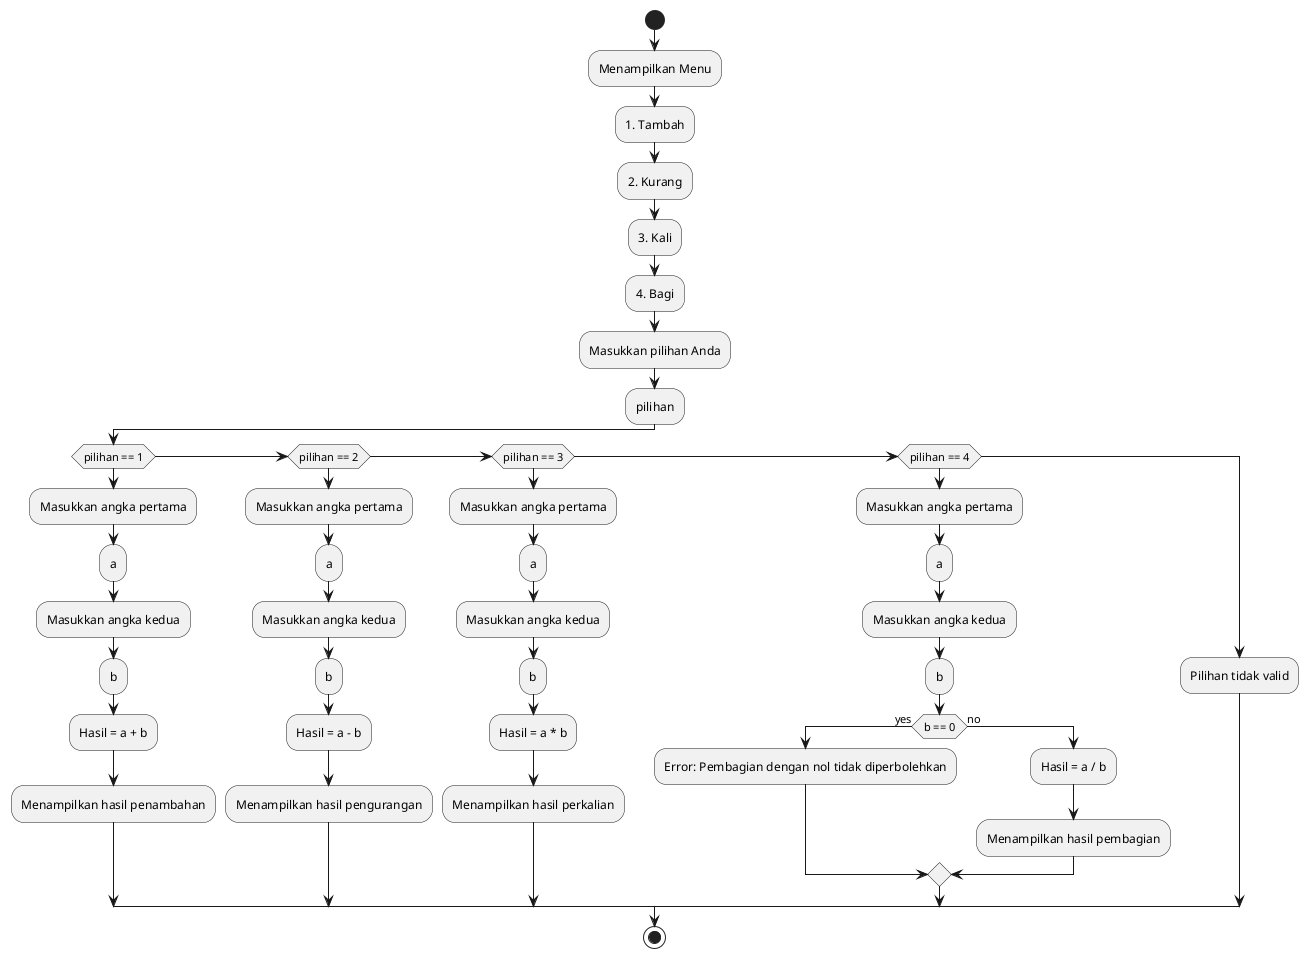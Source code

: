 @startuml
start

:Menampilkan Menu;
:1. Tambah;
:2. Kurang;
:3. Kali;
:4. Bagi;

:Masukkan pilihan Anda;
:pilihan;

if (pilihan == 1) then
    :Masukkan angka pertama;
    :a;
    :Masukkan angka kedua;
    :b;
    :Hasil = a + b;
    :Menampilkan hasil penambahan;
elseif (pilihan == 2) then
    :Masukkan angka pertama;
    :a;
    :Masukkan angka kedua;
    :b;
    :Hasil = a - b;
    :Menampilkan hasil pengurangan;
elseif (pilihan == 3) then
    :Masukkan angka pertama;
    :a;
    :Masukkan angka kedua;
    :b;
    :Hasil = a * b;
    :Menampilkan hasil perkalian;
elseif (pilihan == 4) then
    :Masukkan angka pertama;
    :a;
    :Masukkan angka kedua;
    :b;
    if (b == 0) then (yes)
        :Error: Pembagian dengan nol tidak diperbolehkan;
    else (no)
        :Hasil = a / b;
        :Menampilkan hasil pembagian;
    endif
else
    :Pilihan tidak valid;
endif

stop
@enduml